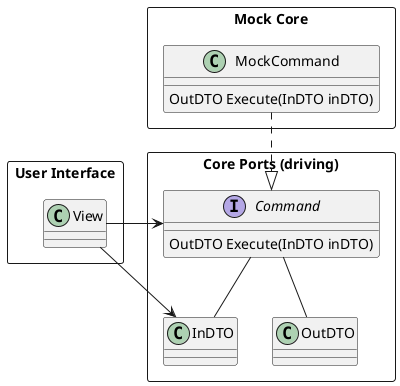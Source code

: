 @startuml

package "Mock Core" <<Rectangle>> {
    class "MockCommand" as CommandHandler {
        {method} OutDTO Execute(InDTO inDTO)
    }
}

package "Core Ports (driving)" <<Rectangle>> {
    interface Command {
        {method} OutDTO Execute(InDTO inDTO)
    }

    class InDTO {       

     }

    class OutDTO {       

     }

}

package "User Interface" <<Rectangle>> {
    class View
}

View -> InDTO
View -> Command
CommandHandler ..|> Command
Command -- InDTO
Command -- OutDTO
@enduml

